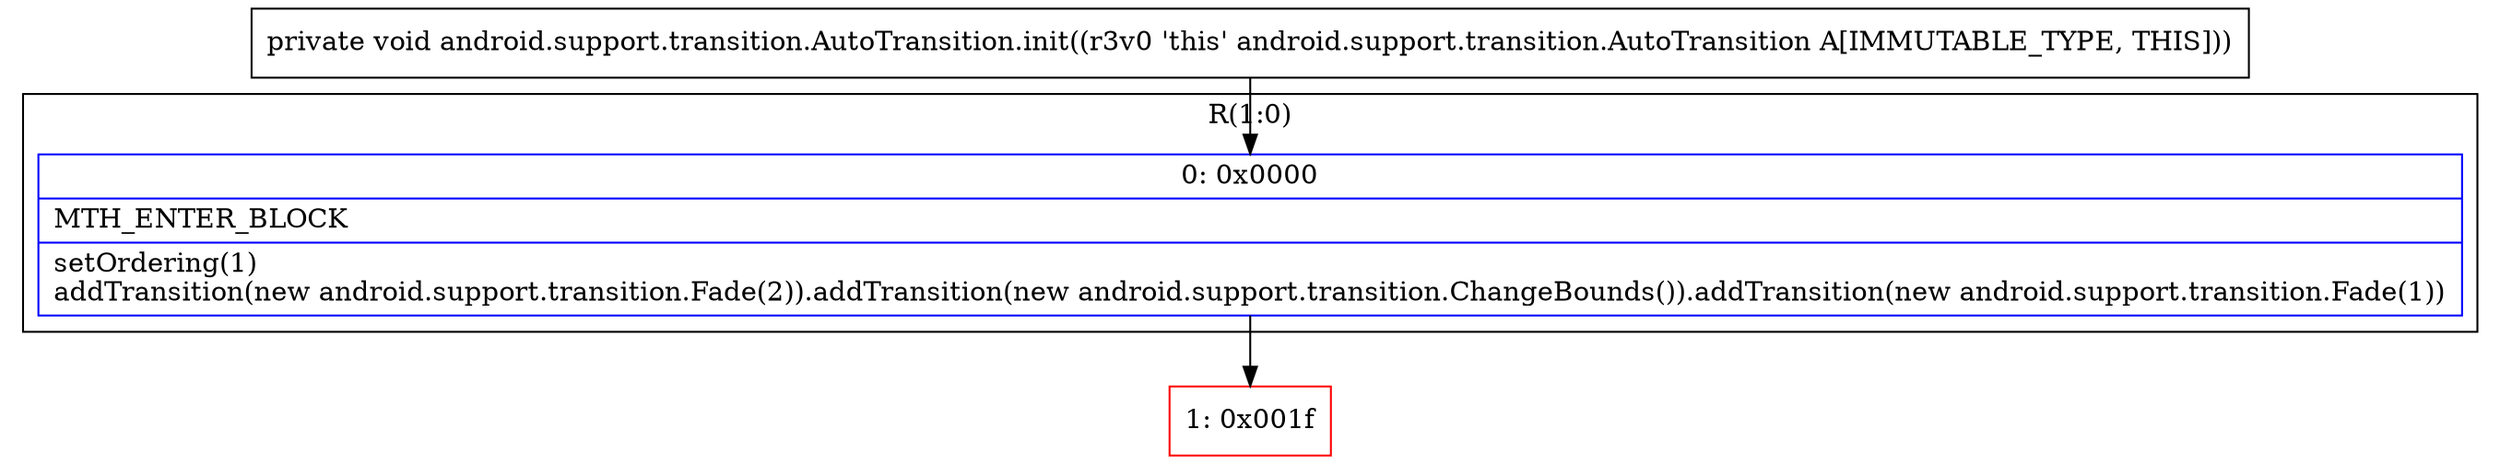 digraph "CFG forandroid.support.transition.AutoTransition.init()V" {
subgraph cluster_Region_1922834848 {
label = "R(1:0)";
node [shape=record,color=blue];
Node_0 [shape=record,label="{0\:\ 0x0000|MTH_ENTER_BLOCK\l|setOrdering(1)\laddTransition(new android.support.transition.Fade(2)).addTransition(new android.support.transition.ChangeBounds()).addTransition(new android.support.transition.Fade(1))\l}"];
}
Node_1 [shape=record,color=red,label="{1\:\ 0x001f}"];
MethodNode[shape=record,label="{private void android.support.transition.AutoTransition.init((r3v0 'this' android.support.transition.AutoTransition A[IMMUTABLE_TYPE, THIS])) }"];
MethodNode -> Node_0;
Node_0 -> Node_1;
}

